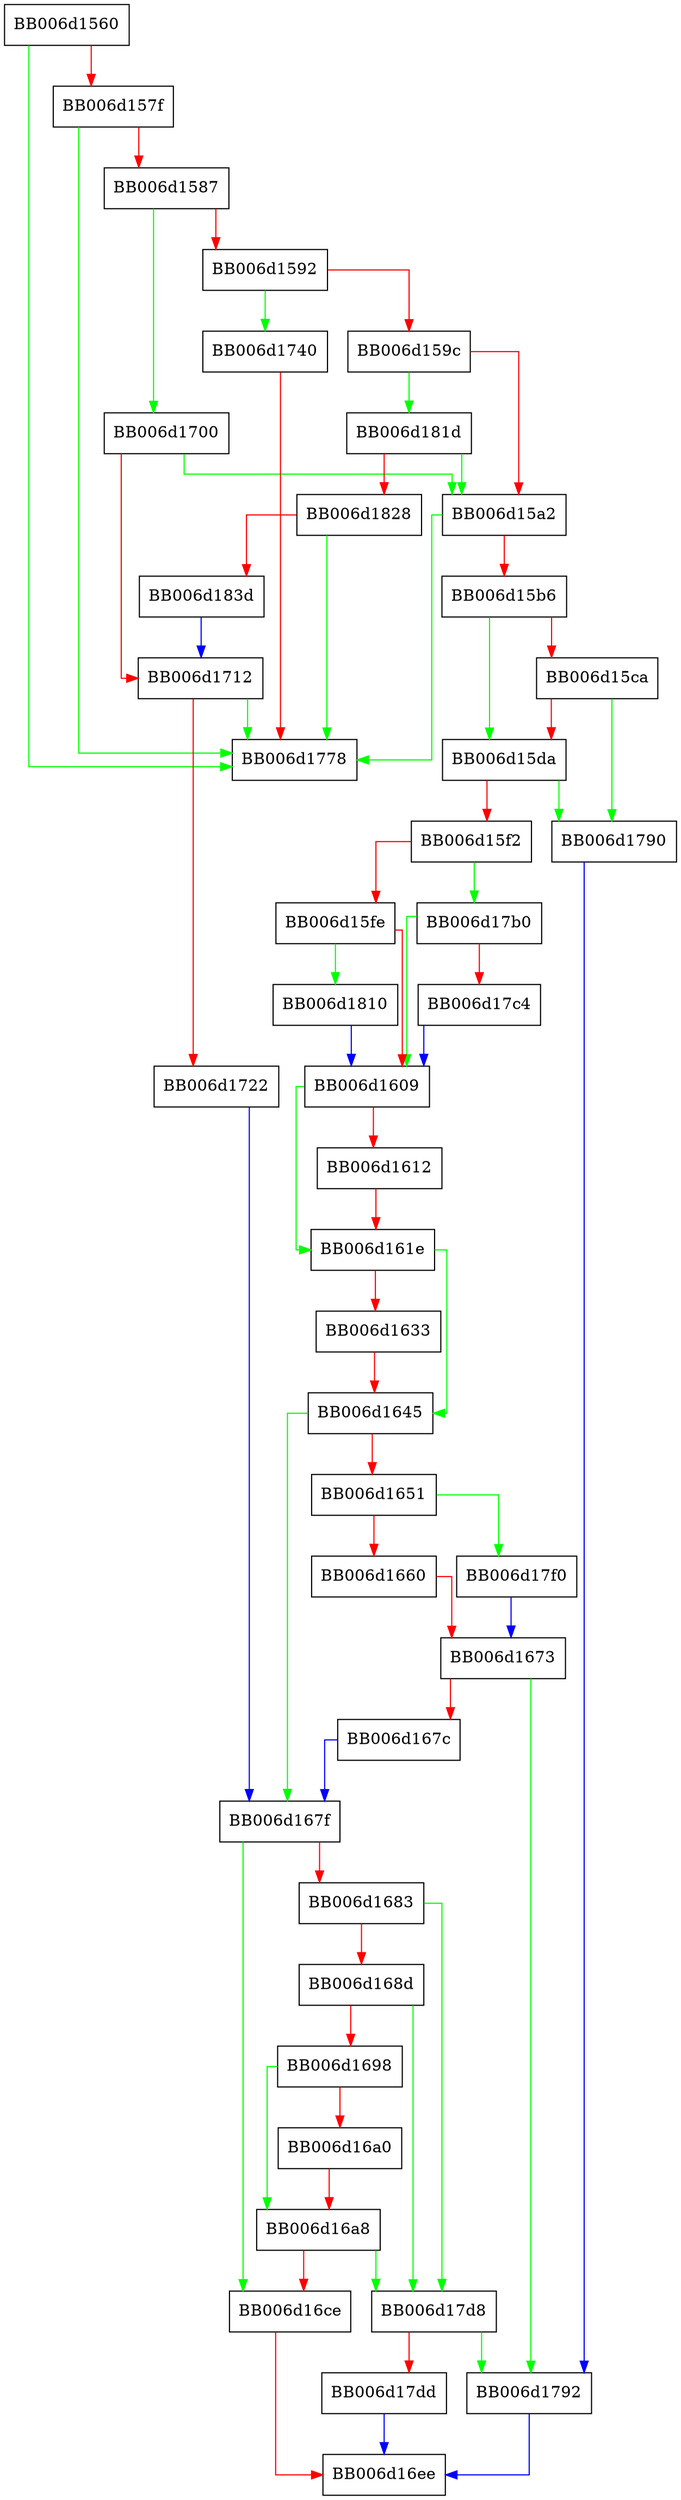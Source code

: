 digraph dh_gen {
  node [shape="box"];
  graph [splines=ortho];
  BB006d1560 -> BB006d1778 [color="green"];
  BB006d1560 -> BB006d157f [color="red"];
  BB006d157f -> BB006d1778 [color="green"];
  BB006d157f -> BB006d1587 [color="red"];
  BB006d1587 -> BB006d1700 [color="green"];
  BB006d1587 -> BB006d1592 [color="red"];
  BB006d1592 -> BB006d1740 [color="green"];
  BB006d1592 -> BB006d159c [color="red"];
  BB006d159c -> BB006d181d [color="green"];
  BB006d159c -> BB006d15a2 [color="red"];
  BB006d15a2 -> BB006d1778 [color="green"];
  BB006d15a2 -> BB006d15b6 [color="red"];
  BB006d15b6 -> BB006d15da [color="green"];
  BB006d15b6 -> BB006d15ca [color="red"];
  BB006d15ca -> BB006d1790 [color="green"];
  BB006d15ca -> BB006d15da [color="red"];
  BB006d15da -> BB006d1790 [color="green"];
  BB006d15da -> BB006d15f2 [color="red"];
  BB006d15f2 -> BB006d17b0 [color="green"];
  BB006d15f2 -> BB006d15fe [color="red"];
  BB006d15fe -> BB006d1810 [color="green"];
  BB006d15fe -> BB006d1609 [color="red"];
  BB006d1609 -> BB006d161e [color="green"];
  BB006d1609 -> BB006d1612 [color="red"];
  BB006d1612 -> BB006d161e [color="red"];
  BB006d161e -> BB006d1645 [color="green"];
  BB006d161e -> BB006d1633 [color="red"];
  BB006d1633 -> BB006d1645 [color="red"];
  BB006d1645 -> BB006d167f [color="green"];
  BB006d1645 -> BB006d1651 [color="red"];
  BB006d1651 -> BB006d17f0 [color="green"];
  BB006d1651 -> BB006d1660 [color="red"];
  BB006d1660 -> BB006d1673 [color="red"];
  BB006d1673 -> BB006d1792 [color="green"];
  BB006d1673 -> BB006d167c [color="red"];
  BB006d167c -> BB006d167f [color="blue"];
  BB006d167f -> BB006d16ce [color="green"];
  BB006d167f -> BB006d1683 [color="red"];
  BB006d1683 -> BB006d17d8 [color="green"];
  BB006d1683 -> BB006d168d [color="red"];
  BB006d168d -> BB006d17d8 [color="green"];
  BB006d168d -> BB006d1698 [color="red"];
  BB006d1698 -> BB006d16a8 [color="green"];
  BB006d1698 -> BB006d16a0 [color="red"];
  BB006d16a0 -> BB006d16a8 [color="red"];
  BB006d16a8 -> BB006d17d8 [color="green"];
  BB006d16a8 -> BB006d16ce [color="red"];
  BB006d16ce -> BB006d16ee [color="red"];
  BB006d1700 -> BB006d15a2 [color="green"];
  BB006d1700 -> BB006d1712 [color="red"];
  BB006d1712 -> BB006d1778 [color="green"];
  BB006d1712 -> BB006d1722 [color="red"];
  BB006d1722 -> BB006d167f [color="blue"];
  BB006d1740 -> BB006d1778 [color="red"];
  BB006d1790 -> BB006d1792 [color="blue"];
  BB006d1792 -> BB006d16ee [color="blue"];
  BB006d17b0 -> BB006d1609 [color="green"];
  BB006d17b0 -> BB006d17c4 [color="red"];
  BB006d17c4 -> BB006d1609 [color="blue"];
  BB006d17d8 -> BB006d1792 [color="green"];
  BB006d17d8 -> BB006d17dd [color="red"];
  BB006d17dd -> BB006d16ee [color="blue"];
  BB006d17f0 -> BB006d1673 [color="blue"];
  BB006d1810 -> BB006d1609 [color="blue"];
  BB006d181d -> BB006d15a2 [color="green"];
  BB006d181d -> BB006d1828 [color="red"];
  BB006d1828 -> BB006d1778 [color="green"];
  BB006d1828 -> BB006d183d [color="red"];
  BB006d183d -> BB006d1712 [color="blue"];
}